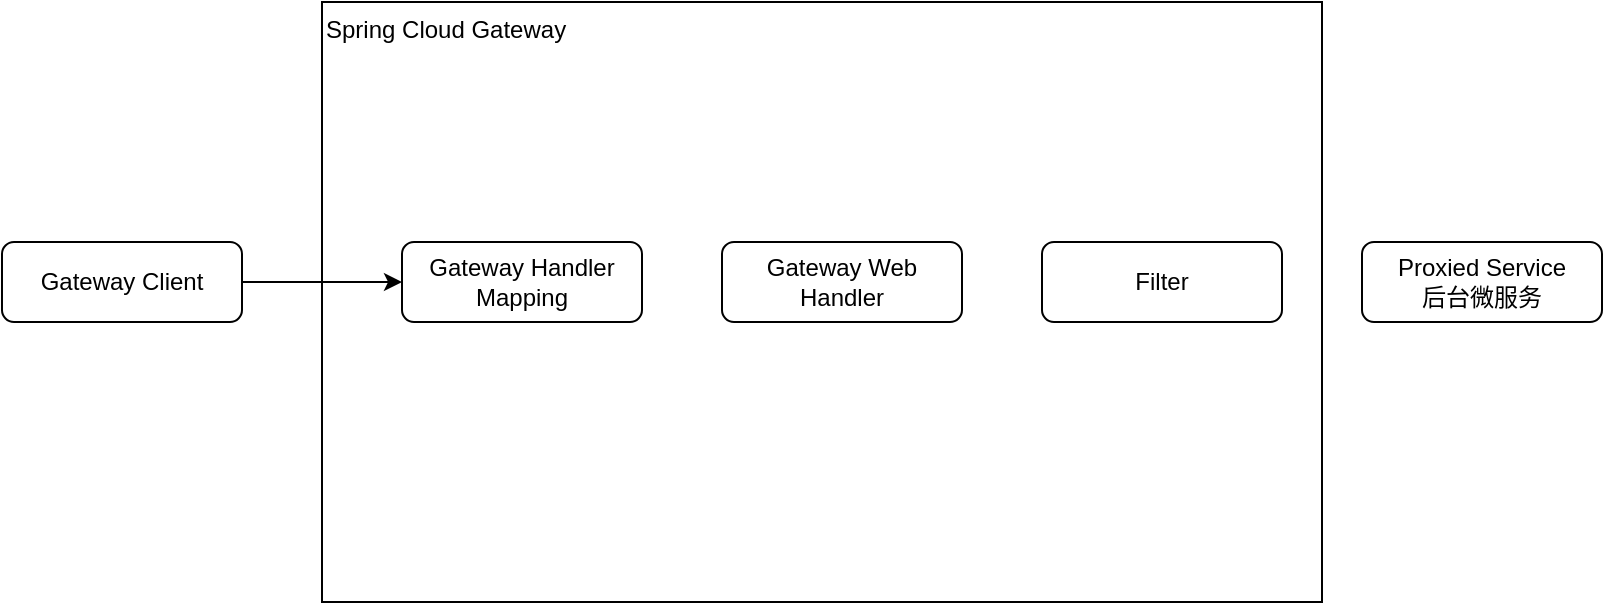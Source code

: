<mxfile version="16.1.2" type="device" pages="2"><diagram id="9ECC-ABarEBT77yPrqBL" name="第 1 页"><mxGraphModel dx="1098" dy="689" grid="1" gridSize="10" guides="1" tooltips="1" connect="1" arrows="1" fold="1" page="1" pageScale="1" pageWidth="827" pageHeight="1169" math="0" shadow="0"><root><mxCell id="0"/><mxCell id="1" parent="0"/><mxCell id="xSbhvnDP9RTyH7whpVwk-4" value="Spring Cloud Gateway" style="rounded=0;whiteSpace=wrap;html=1;align=left;verticalAlign=top;" vertex="1" parent="1"><mxGeometry x="200" y="200" width="500" height="300" as="geometry"/></mxCell><mxCell id="xSbhvnDP9RTyH7whpVwk-3" value="" style="edgeStyle=orthogonalEdgeStyle;rounded=0;orthogonalLoop=1;jettySize=auto;html=1;" edge="1" parent="1" source="xSbhvnDP9RTyH7whpVwk-1" target="xSbhvnDP9RTyH7whpVwk-2"><mxGeometry relative="1" as="geometry"/></mxCell><mxCell id="xSbhvnDP9RTyH7whpVwk-1" value="Gateway Client" style="rounded=1;whiteSpace=wrap;html=1;" vertex="1" parent="1"><mxGeometry x="40" y="320" width="120" height="40" as="geometry"/></mxCell><mxCell id="xSbhvnDP9RTyH7whpVwk-2" value="Gateway Handler&lt;br&gt;Mapping" style="rounded=1;whiteSpace=wrap;html=1;" vertex="1" parent="1"><mxGeometry x="240" y="320" width="120" height="40" as="geometry"/></mxCell><mxCell id="xSbhvnDP9RTyH7whpVwk-5" value="Proxied Service&lt;br&gt;后台微服务" style="rounded=1;whiteSpace=wrap;html=1;" vertex="1" parent="1"><mxGeometry x="720" y="320" width="120" height="40" as="geometry"/></mxCell><mxCell id="xSbhvnDP9RTyH7whpVwk-6" value="Gateway Web&lt;br&gt;Handler" style="rounded=1;whiteSpace=wrap;html=1;" vertex="1" parent="1"><mxGeometry x="400" y="320" width="120" height="40" as="geometry"/></mxCell><mxCell id="xSbhvnDP9RTyH7whpVwk-7" value="Filter" style="rounded=1;whiteSpace=wrap;html=1;" vertex="1" parent="1"><mxGeometry x="560" y="320" width="120" height="40" as="geometry"/></mxCell></root></mxGraphModel></diagram><diagram id="Ez1TyftaJfGHxwHzaOZi" name="第 2 页"><mxGraphModel dx="1098" dy="689" grid="1" gridSize="10" guides="1" tooltips="1" connect="1" arrows="1" fold="1" page="1" pageScale="1" pageWidth="827" pageHeight="1169" math="0" shadow="0"><root><mxCell id="zk2YVmp4RuFzN-BgWDgF-0"/><mxCell id="zk2YVmp4RuFzN-BgWDgF-1" parent="zk2YVmp4RuFzN-BgWDgF-0"/><mxCell id="QsaYZ_X7G6O-sY303PH3-0" value="Gateway Client" style="rounded=1;whiteSpace=wrap;html=1;" vertex="1" parent="zk2YVmp4RuFzN-BgWDgF-1"><mxGeometry x="40" y="120" width="120" height="40" as="geometry"/></mxCell></root></mxGraphModel></diagram></mxfile>
